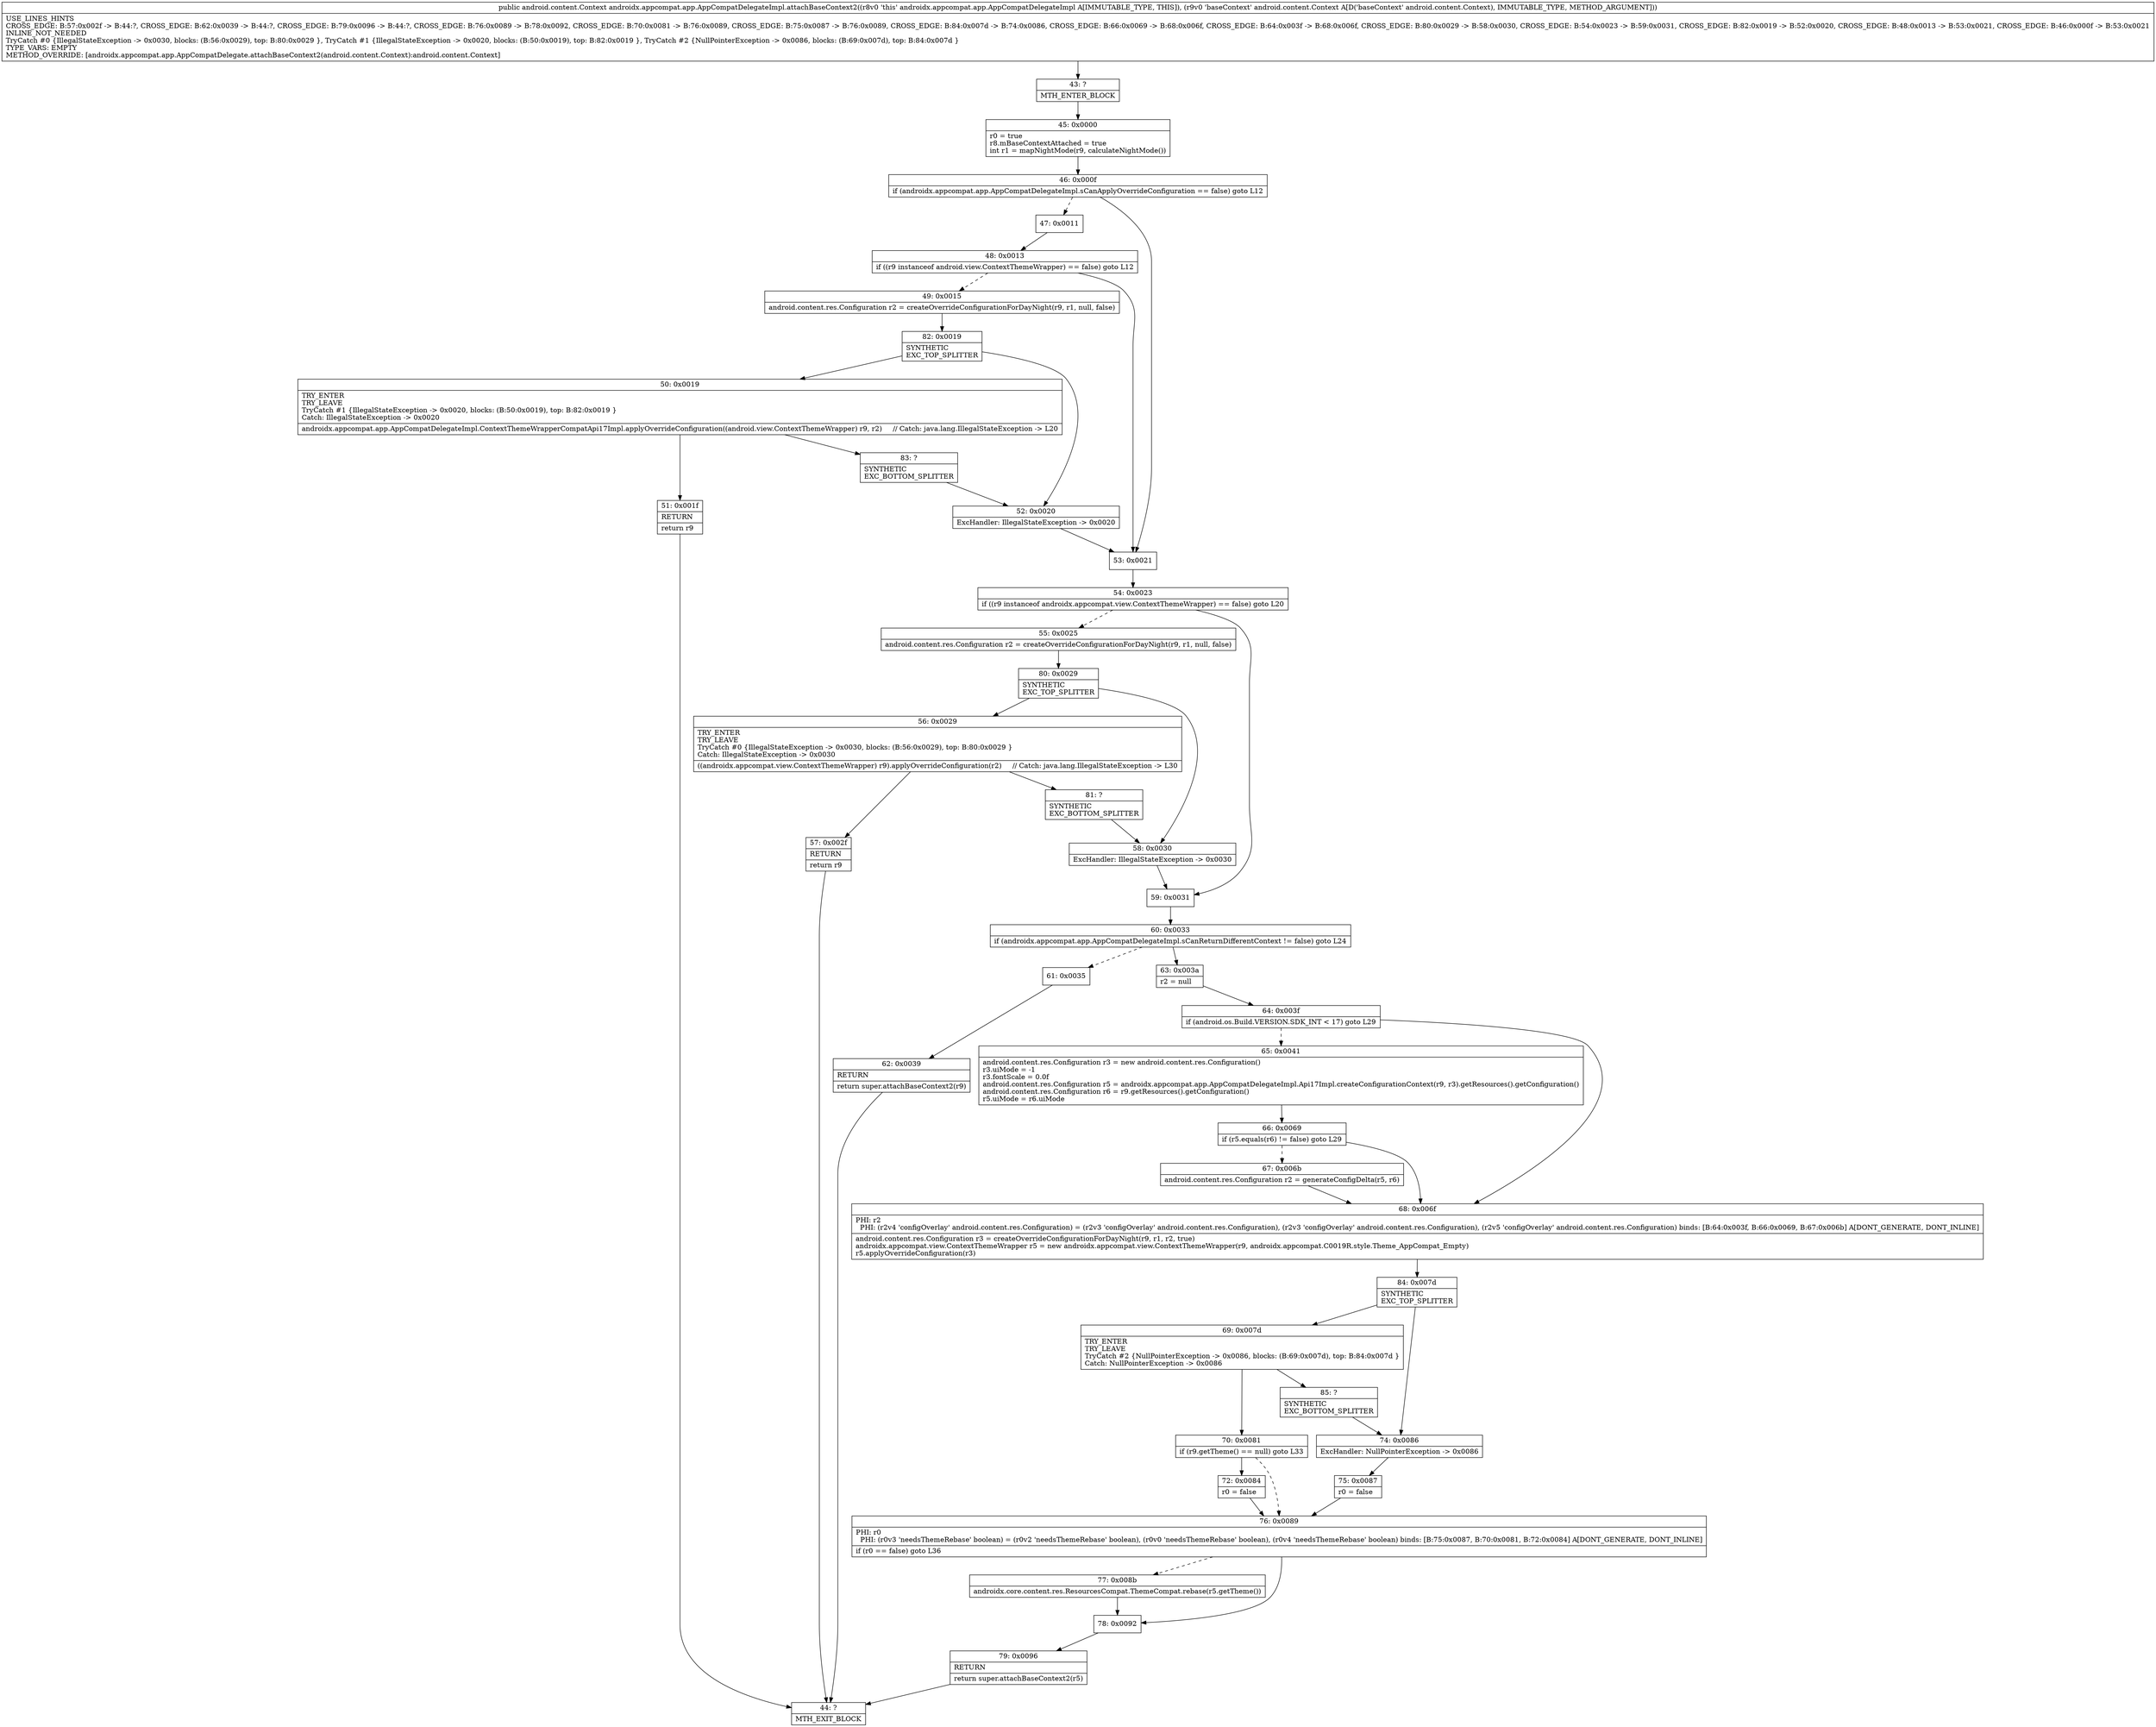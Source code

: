 digraph "CFG forandroidx.appcompat.app.AppCompatDelegateImpl.attachBaseContext2(Landroid\/content\/Context;)Landroid\/content\/Context;" {
Node_43 [shape=record,label="{43\:\ ?|MTH_ENTER_BLOCK\l}"];
Node_45 [shape=record,label="{45\:\ 0x0000|r0 = true\lr8.mBaseContextAttached = true\lint r1 = mapNightMode(r9, calculateNightMode())\l}"];
Node_46 [shape=record,label="{46\:\ 0x000f|if (androidx.appcompat.app.AppCompatDelegateImpl.sCanApplyOverrideConfiguration == false) goto L12\l}"];
Node_47 [shape=record,label="{47\:\ 0x0011}"];
Node_48 [shape=record,label="{48\:\ 0x0013|if ((r9 instanceof android.view.ContextThemeWrapper) == false) goto L12\l}"];
Node_49 [shape=record,label="{49\:\ 0x0015|android.content.res.Configuration r2 = createOverrideConfigurationForDayNight(r9, r1, null, false)\l}"];
Node_82 [shape=record,label="{82\:\ 0x0019|SYNTHETIC\lEXC_TOP_SPLITTER\l}"];
Node_50 [shape=record,label="{50\:\ 0x0019|TRY_ENTER\lTRY_LEAVE\lTryCatch #1 \{IllegalStateException \-\> 0x0020, blocks: (B:50:0x0019), top: B:82:0x0019 \}\lCatch: IllegalStateException \-\> 0x0020\l|androidx.appcompat.app.AppCompatDelegateImpl.ContextThemeWrapperCompatApi17Impl.applyOverrideConfiguration((android.view.ContextThemeWrapper) r9, r2)     \/\/ Catch: java.lang.IllegalStateException \-\> L20\l}"];
Node_51 [shape=record,label="{51\:\ 0x001f|RETURN\l|return r9\l}"];
Node_44 [shape=record,label="{44\:\ ?|MTH_EXIT_BLOCK\l}"];
Node_83 [shape=record,label="{83\:\ ?|SYNTHETIC\lEXC_BOTTOM_SPLITTER\l}"];
Node_52 [shape=record,label="{52\:\ 0x0020|ExcHandler: IllegalStateException \-\> 0x0020\l}"];
Node_53 [shape=record,label="{53\:\ 0x0021}"];
Node_54 [shape=record,label="{54\:\ 0x0023|if ((r9 instanceof androidx.appcompat.view.ContextThemeWrapper) == false) goto L20\l}"];
Node_55 [shape=record,label="{55\:\ 0x0025|android.content.res.Configuration r2 = createOverrideConfigurationForDayNight(r9, r1, null, false)\l}"];
Node_80 [shape=record,label="{80\:\ 0x0029|SYNTHETIC\lEXC_TOP_SPLITTER\l}"];
Node_56 [shape=record,label="{56\:\ 0x0029|TRY_ENTER\lTRY_LEAVE\lTryCatch #0 \{IllegalStateException \-\> 0x0030, blocks: (B:56:0x0029), top: B:80:0x0029 \}\lCatch: IllegalStateException \-\> 0x0030\l|((androidx.appcompat.view.ContextThemeWrapper) r9).applyOverrideConfiguration(r2)     \/\/ Catch: java.lang.IllegalStateException \-\> L30\l}"];
Node_57 [shape=record,label="{57\:\ 0x002f|RETURN\l|return r9\l}"];
Node_81 [shape=record,label="{81\:\ ?|SYNTHETIC\lEXC_BOTTOM_SPLITTER\l}"];
Node_58 [shape=record,label="{58\:\ 0x0030|ExcHandler: IllegalStateException \-\> 0x0030\l}"];
Node_59 [shape=record,label="{59\:\ 0x0031}"];
Node_60 [shape=record,label="{60\:\ 0x0033|if (androidx.appcompat.app.AppCompatDelegateImpl.sCanReturnDifferentContext != false) goto L24\l}"];
Node_61 [shape=record,label="{61\:\ 0x0035}"];
Node_62 [shape=record,label="{62\:\ 0x0039|RETURN\l|return super.attachBaseContext2(r9)\l}"];
Node_63 [shape=record,label="{63\:\ 0x003a|r2 = null\l}"];
Node_64 [shape=record,label="{64\:\ 0x003f|if (android.os.Build.VERSION.SDK_INT \< 17) goto L29\l}"];
Node_65 [shape=record,label="{65\:\ 0x0041|android.content.res.Configuration r3 = new android.content.res.Configuration()\lr3.uiMode = \-1\lr3.fontScale = 0.0f\landroid.content.res.Configuration r5 = androidx.appcompat.app.AppCompatDelegateImpl.Api17Impl.createConfigurationContext(r9, r3).getResources().getConfiguration()\landroid.content.res.Configuration r6 = r9.getResources().getConfiguration()\lr5.uiMode = r6.uiMode\l}"];
Node_66 [shape=record,label="{66\:\ 0x0069|if (r5.equals(r6) != false) goto L29\l}"];
Node_67 [shape=record,label="{67\:\ 0x006b|android.content.res.Configuration r2 = generateConfigDelta(r5, r6)\l}"];
Node_68 [shape=record,label="{68\:\ 0x006f|PHI: r2 \l  PHI: (r2v4 'configOverlay' android.content.res.Configuration) = (r2v3 'configOverlay' android.content.res.Configuration), (r2v3 'configOverlay' android.content.res.Configuration), (r2v5 'configOverlay' android.content.res.Configuration) binds: [B:64:0x003f, B:66:0x0069, B:67:0x006b] A[DONT_GENERATE, DONT_INLINE]\l|android.content.res.Configuration r3 = createOverrideConfigurationForDayNight(r9, r1, r2, true)\landroidx.appcompat.view.ContextThemeWrapper r5 = new androidx.appcompat.view.ContextThemeWrapper(r9, androidx.appcompat.C0019R.style.Theme_AppCompat_Empty)\lr5.applyOverrideConfiguration(r3)\l}"];
Node_84 [shape=record,label="{84\:\ 0x007d|SYNTHETIC\lEXC_TOP_SPLITTER\l}"];
Node_69 [shape=record,label="{69\:\ 0x007d|TRY_ENTER\lTRY_LEAVE\lTryCatch #2 \{NullPointerException \-\> 0x0086, blocks: (B:69:0x007d), top: B:84:0x007d \}\lCatch: NullPointerException \-\> 0x0086\l}"];
Node_70 [shape=record,label="{70\:\ 0x0081|if (r9.getTheme() == null) goto L33\l}"];
Node_72 [shape=record,label="{72\:\ 0x0084|r0 = false\l}"];
Node_76 [shape=record,label="{76\:\ 0x0089|PHI: r0 \l  PHI: (r0v3 'needsThemeRebase' boolean) = (r0v2 'needsThemeRebase' boolean), (r0v0 'needsThemeRebase' boolean), (r0v4 'needsThemeRebase' boolean) binds: [B:75:0x0087, B:70:0x0081, B:72:0x0084] A[DONT_GENERATE, DONT_INLINE]\l|if (r0 == false) goto L36\l}"];
Node_77 [shape=record,label="{77\:\ 0x008b|androidx.core.content.res.ResourcesCompat.ThemeCompat.rebase(r5.getTheme())\l}"];
Node_78 [shape=record,label="{78\:\ 0x0092}"];
Node_79 [shape=record,label="{79\:\ 0x0096|RETURN\l|return super.attachBaseContext2(r5)\l}"];
Node_85 [shape=record,label="{85\:\ ?|SYNTHETIC\lEXC_BOTTOM_SPLITTER\l}"];
Node_74 [shape=record,label="{74\:\ 0x0086|ExcHandler: NullPointerException \-\> 0x0086\l}"];
Node_75 [shape=record,label="{75\:\ 0x0087|r0 = false\l}"];
MethodNode[shape=record,label="{public android.content.Context androidx.appcompat.app.AppCompatDelegateImpl.attachBaseContext2((r8v0 'this' androidx.appcompat.app.AppCompatDelegateImpl A[IMMUTABLE_TYPE, THIS]), (r9v0 'baseContext' android.content.Context A[D('baseContext' android.content.Context), IMMUTABLE_TYPE, METHOD_ARGUMENT]))  | USE_LINES_HINTS\lCROSS_EDGE: B:57:0x002f \-\> B:44:?, CROSS_EDGE: B:62:0x0039 \-\> B:44:?, CROSS_EDGE: B:79:0x0096 \-\> B:44:?, CROSS_EDGE: B:76:0x0089 \-\> B:78:0x0092, CROSS_EDGE: B:70:0x0081 \-\> B:76:0x0089, CROSS_EDGE: B:75:0x0087 \-\> B:76:0x0089, CROSS_EDGE: B:84:0x007d \-\> B:74:0x0086, CROSS_EDGE: B:66:0x0069 \-\> B:68:0x006f, CROSS_EDGE: B:64:0x003f \-\> B:68:0x006f, CROSS_EDGE: B:80:0x0029 \-\> B:58:0x0030, CROSS_EDGE: B:54:0x0023 \-\> B:59:0x0031, CROSS_EDGE: B:82:0x0019 \-\> B:52:0x0020, CROSS_EDGE: B:48:0x0013 \-\> B:53:0x0021, CROSS_EDGE: B:46:0x000f \-\> B:53:0x0021\lINLINE_NOT_NEEDED\lTryCatch #0 \{IllegalStateException \-\> 0x0030, blocks: (B:56:0x0029), top: B:80:0x0029 \}, TryCatch #1 \{IllegalStateException \-\> 0x0020, blocks: (B:50:0x0019), top: B:82:0x0019 \}, TryCatch #2 \{NullPointerException \-\> 0x0086, blocks: (B:69:0x007d), top: B:84:0x007d \}\lTYPE_VARS: EMPTY\lMETHOD_OVERRIDE: [androidx.appcompat.app.AppCompatDelegate.attachBaseContext2(android.content.Context):android.content.Context]\l}"];
MethodNode -> Node_43;Node_43 -> Node_45;
Node_45 -> Node_46;
Node_46 -> Node_47[style=dashed];
Node_46 -> Node_53;
Node_47 -> Node_48;
Node_48 -> Node_49[style=dashed];
Node_48 -> Node_53;
Node_49 -> Node_82;
Node_82 -> Node_50;
Node_82 -> Node_52;
Node_50 -> Node_51;
Node_50 -> Node_83;
Node_51 -> Node_44;
Node_83 -> Node_52;
Node_52 -> Node_53;
Node_53 -> Node_54;
Node_54 -> Node_55[style=dashed];
Node_54 -> Node_59;
Node_55 -> Node_80;
Node_80 -> Node_56;
Node_80 -> Node_58;
Node_56 -> Node_57;
Node_56 -> Node_81;
Node_57 -> Node_44;
Node_81 -> Node_58;
Node_58 -> Node_59;
Node_59 -> Node_60;
Node_60 -> Node_61[style=dashed];
Node_60 -> Node_63;
Node_61 -> Node_62;
Node_62 -> Node_44;
Node_63 -> Node_64;
Node_64 -> Node_65[style=dashed];
Node_64 -> Node_68;
Node_65 -> Node_66;
Node_66 -> Node_67[style=dashed];
Node_66 -> Node_68;
Node_67 -> Node_68;
Node_68 -> Node_84;
Node_84 -> Node_69;
Node_84 -> Node_74;
Node_69 -> Node_70;
Node_69 -> Node_85;
Node_70 -> Node_72;
Node_70 -> Node_76[style=dashed];
Node_72 -> Node_76;
Node_76 -> Node_77[style=dashed];
Node_76 -> Node_78;
Node_77 -> Node_78;
Node_78 -> Node_79;
Node_79 -> Node_44;
Node_85 -> Node_74;
Node_74 -> Node_75;
Node_75 -> Node_76;
}

